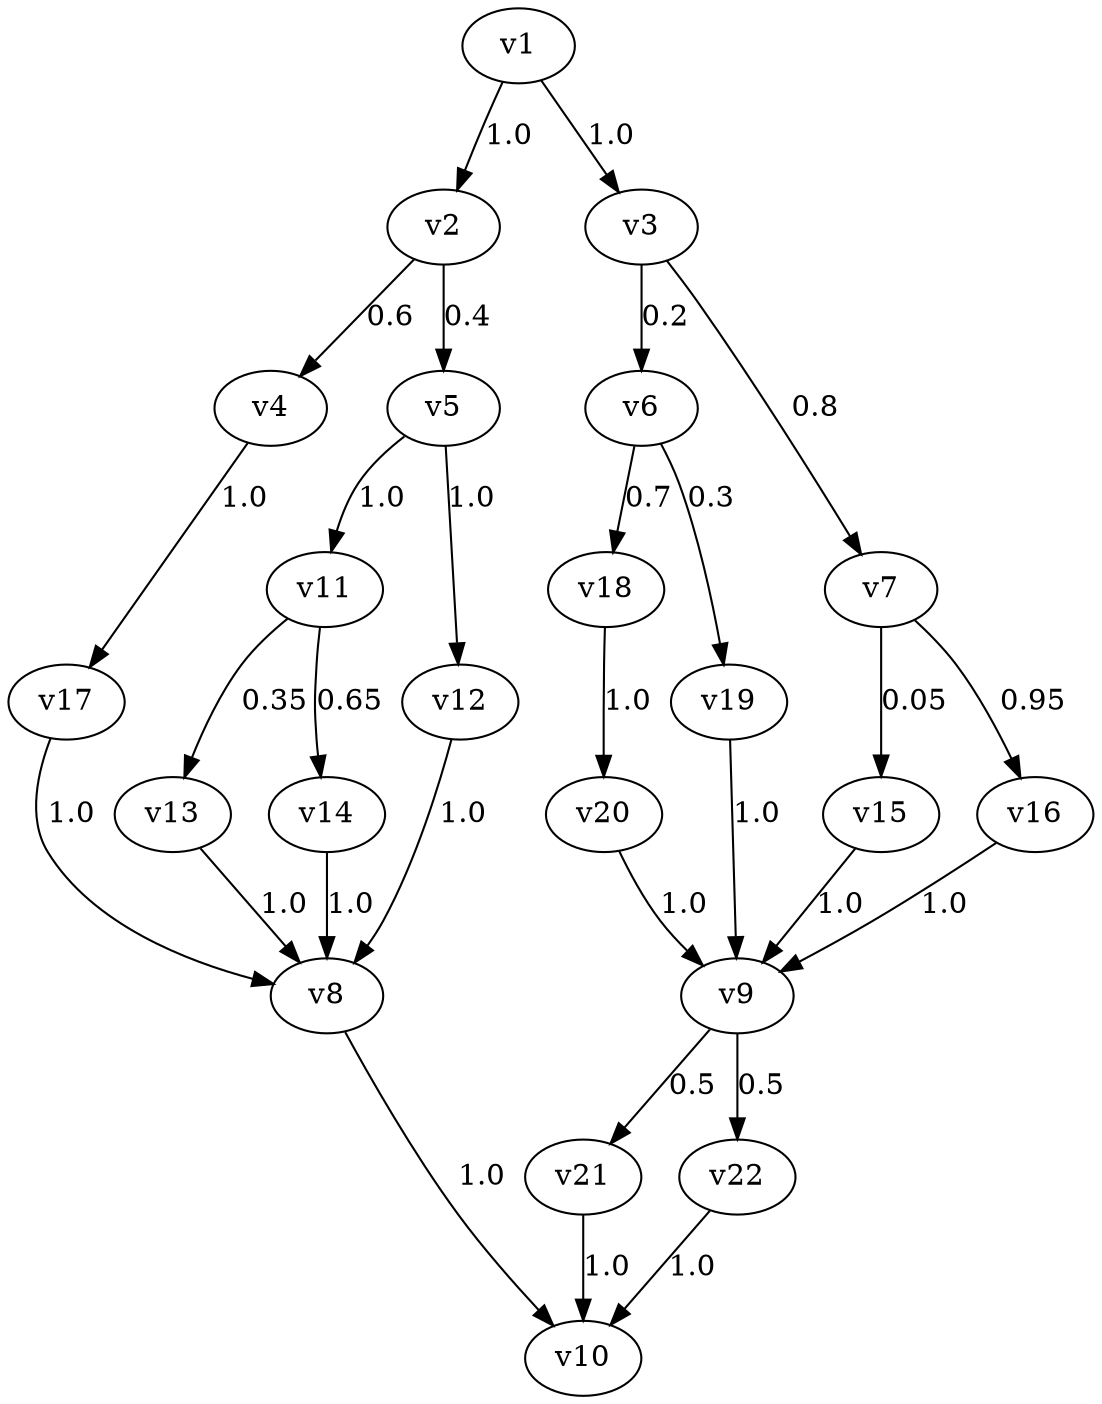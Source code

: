 digraph APP22 {
v1 [label="v1"];
v2 [label="v2"];
v3 [label="v3"];
v4 [label="v4"];
v5 [label="v5"];
v6 [label="v6"];
v7 [label="v7"];
v8 [label="v8"];
v9 [label="v9"];
v10 [label="v10"];
v11 [label="v11"];
v12 [label="v12"];
v13 [label="v13"];
v14 [label="v14"];
v15 [label="v15"];
v16 [label="v16"];
v17 [label="v17"];
v18 [label="v18"];
v19 [label="v19"];
v20 [label="v20"];
v21 [label="v21"];
v22 [label="v22"];
v1 -> v2 [label=1.0];
v1 -> v3 [label=1.0];
v2 -> v4 [label=0.6];
v2 -> v5 [label=0.4];
v4 -> v17 [label=1.0];
v17 -> v8 [label=1.0];
v5 -> v11 [label=1.0];
v5 -> v12 [label=1.0];
v11 -> v13 [label=0.35];
v11 -> v14 [label=0.65];
v13 -> v8 [label=1.0];
v14 -> v8 [label=1.0];
v12 -> v8 [label=1.0];
v3 -> v7 [label=0.8];
v3 -> v6 [label=0.2];
v6 -> v18 [label=0.7];
v6 -> v19 [label=0.3];
v18 -> v20 [label=1.0];
v20 -> v9 [label=1.0];
v19 -> v9 [label=1.0];
v7 -> v15 [label=0.05];
v7 -> v16 [label=0.95];
v15 -> v9 [label=1.0];
v16 -> v9 [label=1.0];
v8 -> v10 [label=1.0];
v9 -> v21 [label=0.5];
v9 -> v22 [label=0.5];
v21 -> v10 [label=1.0];
v22 -> v10 [label=1.0];
}